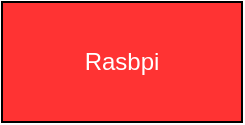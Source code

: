 <mxfile version="12.2.4" pages="1"><diagram id="6CY-uZXzfIMIFqZPh6ME" name="Page-1"><mxGraphModel dx="813" dy="679" grid="1" gridSize="10" guides="1" tooltips="1" connect="1" arrows="1" fold="1" page="1" pageScale="1" pageWidth="827" pageHeight="1169" math="0" shadow="0"><root><mxCell id="0"/><mxCell id="1" parent="0"/><mxCell id="3" value="Rasbpi" style="rounded=0;whiteSpace=wrap;html=1;fillColor=#FF3333;fontColor=#FFFFFF;" parent="1" vertex="1"><mxGeometry x="80" y="80" width="120" height="60" as="geometry"/></mxCell></root></mxGraphModel></diagram></mxfile>